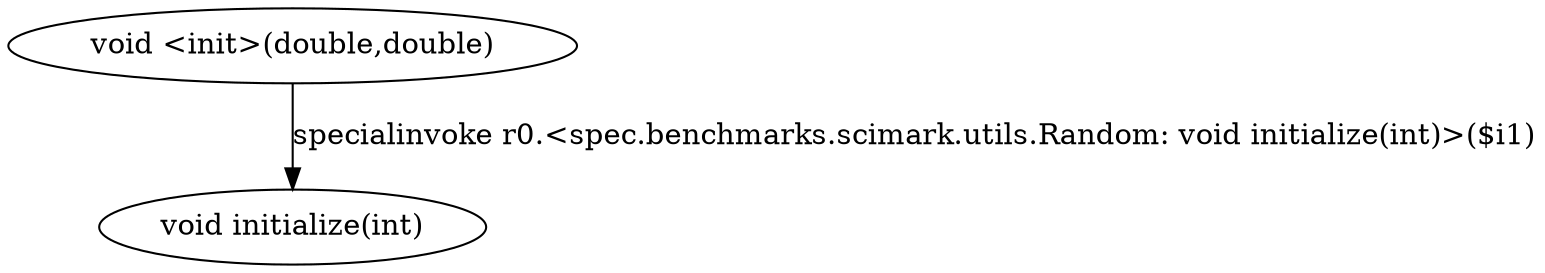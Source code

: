 digraph g {
1[label="void initialize(int)"]
0[label="void <init>(double,double)"]
0->1[label="specialinvoke r0.<spec.benchmarks.scimark.utils.Random: void initialize(int)>($i1)"]
}
